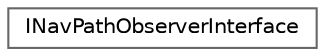 digraph "Graphical Class Hierarchy"
{
 // INTERACTIVE_SVG=YES
 // LATEX_PDF_SIZE
  bgcolor="transparent";
  edge [fontname=Helvetica,fontsize=10,labelfontname=Helvetica,labelfontsize=10];
  node [fontname=Helvetica,fontsize=10,shape=box,height=0.2,width=0.4];
  rankdir="LR";
  Node0 [id="Node000000",label="INavPathObserverInterface",height=0.2,width=0.4,color="grey40", fillcolor="white", style="filled",URL="$dd/d71/classINavPathObserverInterface.html",tooltip=" "];
}
